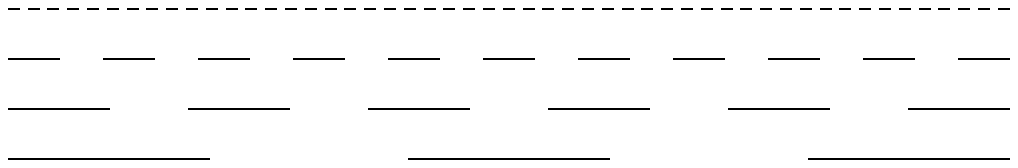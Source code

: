 .PS
line right 5 dashed; move left 5 down .25; right
line right 5 dashed 0.25 thick linethick*2; move left 5 down .25; right
line right 5 dashed 0.5 thick linethick*4; move left 5 down .25; right
line right 5 dashed 1 thick linethick*8
.PE
